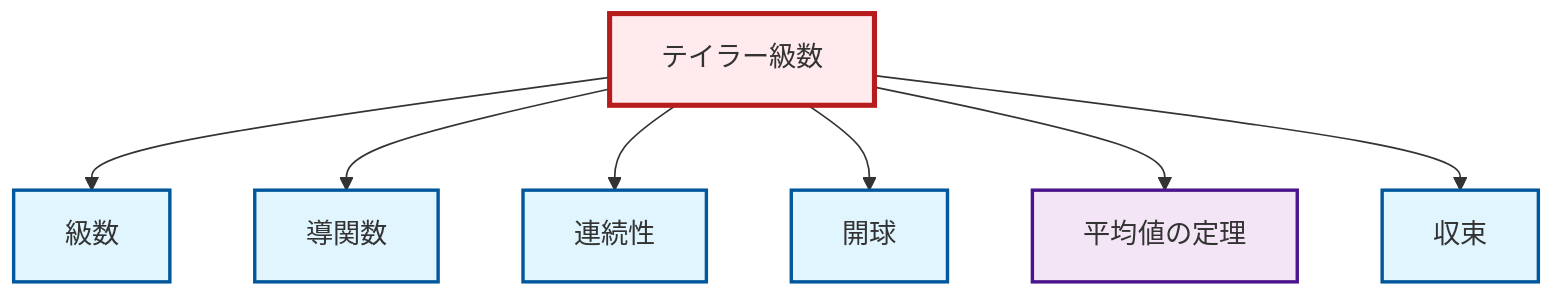 graph TD
    classDef definition fill:#e1f5fe,stroke:#01579b,stroke-width:2px
    classDef theorem fill:#f3e5f5,stroke:#4a148c,stroke-width:2px
    classDef axiom fill:#fff3e0,stroke:#e65100,stroke-width:2px
    classDef example fill:#e8f5e9,stroke:#1b5e20,stroke-width:2px
    classDef current fill:#ffebee,stroke:#b71c1c,stroke-width:3px
    thm-mean-value["平均値の定理"]:::theorem
    def-convergence["収束"]:::definition
    def-derivative["導関数"]:::definition
    thm-taylor-series["テイラー級数"]:::theorem
    def-open-ball["開球"]:::definition
    def-continuity["連続性"]:::definition
    def-series["級数"]:::definition
    thm-taylor-series --> def-series
    thm-taylor-series --> def-derivative
    thm-taylor-series --> def-continuity
    thm-taylor-series --> def-open-ball
    thm-taylor-series --> thm-mean-value
    thm-taylor-series --> def-convergence
    class thm-taylor-series current